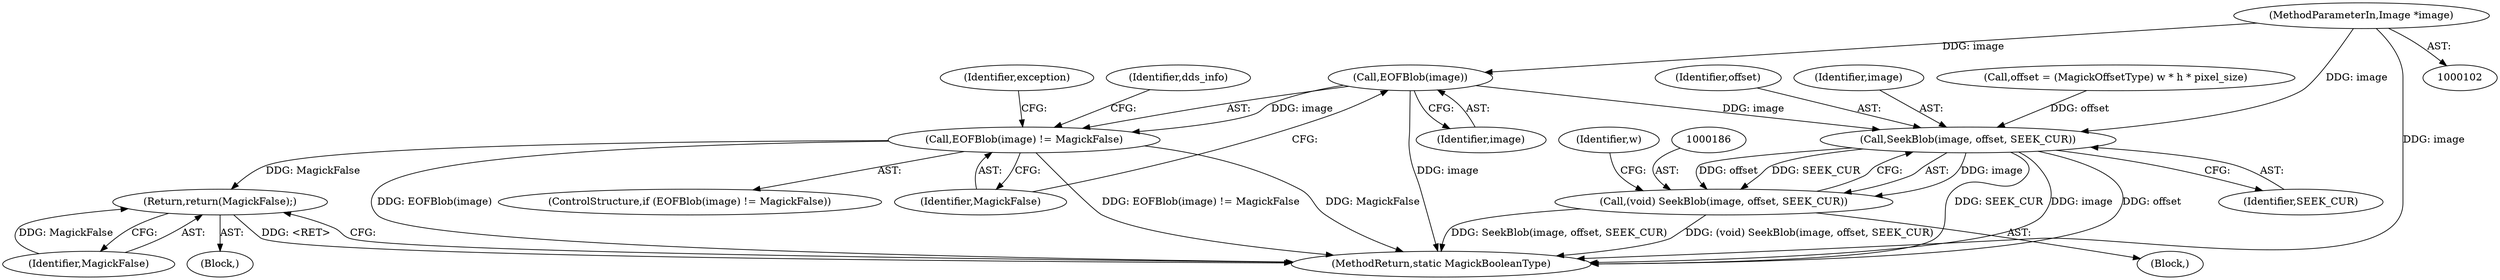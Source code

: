 digraph "0_ImageMagick_3ab016764c7f787829d9065440d86f5609765110@pointer" {
"1000114" [label="(Call,EOFBlob(image))"];
"1000103" [label="(MethodParameterIn,Image *image)"];
"1000113" [label="(Call,EOFBlob(image) != MagickFalse)"];
"1000125" [label="(Return,return(MagickFalse);)"];
"1000187" [label="(Call,SeekBlob(image, offset, SEEK_CUR))"];
"1000185" [label="(Call,(void) SeekBlob(image, offset, SEEK_CUR))"];
"1000189" [label="(Identifier,offset)"];
"1000112" [label="(ControlStructure,if (EOFBlob(image) != MagickFalse))"];
"1000125" [label="(Return,return(MagickFalse);)"];
"1000115" [label="(Identifier,image)"];
"1000131" [label="(Identifier,dds_info)"];
"1000116" [label="(Identifier,MagickFalse)"];
"1000119" [label="(Identifier,exception)"];
"1000201" [label="(MethodReturn,static MagickBooleanType)"];
"1000187" [label="(Call,SeekBlob(image, offset, SEEK_CUR))"];
"1000126" [label="(Identifier,MagickFalse)"];
"1000192" [label="(Identifier,w)"];
"1000188" [label="(Identifier,image)"];
"1000117" [label="(Block,)"];
"1000176" [label="(Call,offset = (MagickOffsetType) w * h * pixel_size)"];
"1000190" [label="(Identifier,SEEK_CUR)"];
"1000185" [label="(Call,(void) SeekBlob(image, offset, SEEK_CUR))"];
"1000175" [label="(Block,)"];
"1000103" [label="(MethodParameterIn,Image *image)"];
"1000114" [label="(Call,EOFBlob(image))"];
"1000113" [label="(Call,EOFBlob(image) != MagickFalse)"];
"1000114" -> "1000113"  [label="AST: "];
"1000114" -> "1000115"  [label="CFG: "];
"1000115" -> "1000114"  [label="AST: "];
"1000116" -> "1000114"  [label="CFG: "];
"1000114" -> "1000201"  [label="DDG: image"];
"1000114" -> "1000113"  [label="DDG: image"];
"1000103" -> "1000114"  [label="DDG: image"];
"1000114" -> "1000187"  [label="DDG: image"];
"1000103" -> "1000102"  [label="AST: "];
"1000103" -> "1000201"  [label="DDG: image"];
"1000103" -> "1000187"  [label="DDG: image"];
"1000113" -> "1000112"  [label="AST: "];
"1000113" -> "1000116"  [label="CFG: "];
"1000116" -> "1000113"  [label="AST: "];
"1000119" -> "1000113"  [label="CFG: "];
"1000131" -> "1000113"  [label="CFG: "];
"1000113" -> "1000201"  [label="DDG: EOFBlob(image)"];
"1000113" -> "1000201"  [label="DDG: EOFBlob(image) != MagickFalse"];
"1000113" -> "1000201"  [label="DDG: MagickFalse"];
"1000113" -> "1000125"  [label="DDG: MagickFalse"];
"1000125" -> "1000117"  [label="AST: "];
"1000125" -> "1000126"  [label="CFG: "];
"1000126" -> "1000125"  [label="AST: "];
"1000201" -> "1000125"  [label="CFG: "];
"1000125" -> "1000201"  [label="DDG: <RET>"];
"1000126" -> "1000125"  [label="DDG: MagickFalse"];
"1000187" -> "1000185"  [label="AST: "];
"1000187" -> "1000190"  [label="CFG: "];
"1000188" -> "1000187"  [label="AST: "];
"1000189" -> "1000187"  [label="AST: "];
"1000190" -> "1000187"  [label="AST: "];
"1000185" -> "1000187"  [label="CFG: "];
"1000187" -> "1000201"  [label="DDG: SEEK_CUR"];
"1000187" -> "1000201"  [label="DDG: image"];
"1000187" -> "1000201"  [label="DDG: offset"];
"1000187" -> "1000185"  [label="DDG: image"];
"1000187" -> "1000185"  [label="DDG: offset"];
"1000187" -> "1000185"  [label="DDG: SEEK_CUR"];
"1000176" -> "1000187"  [label="DDG: offset"];
"1000185" -> "1000175"  [label="AST: "];
"1000186" -> "1000185"  [label="AST: "];
"1000192" -> "1000185"  [label="CFG: "];
"1000185" -> "1000201"  [label="DDG: (void) SeekBlob(image, offset, SEEK_CUR)"];
"1000185" -> "1000201"  [label="DDG: SeekBlob(image, offset, SEEK_CUR)"];
}

